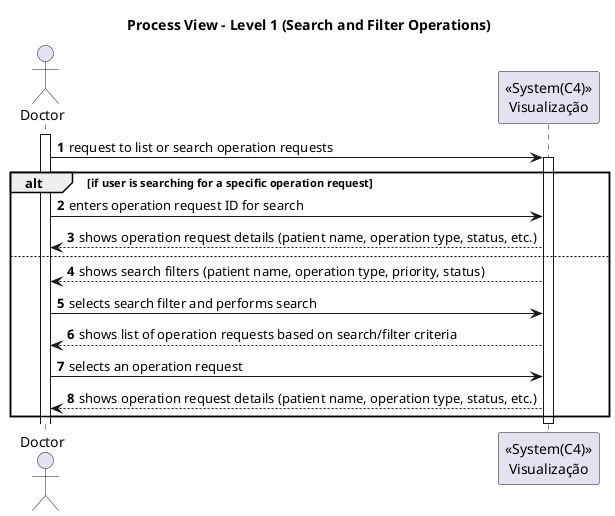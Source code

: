 ﻿@startuml
'https://plantuml.com/sequence-diagram

autonumber
actor Doctor as doc
participant "<<System(C4)>>\nVisualização" as sys
title Process View - Level 1 (Search and Filter Operations)

activate doc

doc -> sys: request to list or search operation requests
activate sys

alt if user is searching for a specific operation request
  doc -> sys: enters operation request ID for search
  sys --> doc: shows operation request details (patient name, operation type, status, etc.)


else

sys --> doc: shows search filters (patient name, operation type, priority, status)
doc -> sys: selects search filter and performs search

sys --> doc: shows list of operation requests based on search/filter criteria


doc -> sys: selects an operation request

sys --> doc: shows operation request details (patient name, operation type, status, etc.)


end
deactivate sys



@enduml
